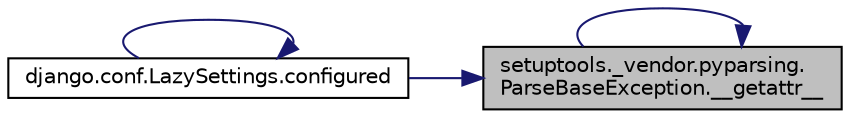 digraph "setuptools._vendor.pyparsing.ParseBaseException.__getattr__"
{
 // LATEX_PDF_SIZE
  edge [fontname="Helvetica",fontsize="10",labelfontname="Helvetica",labelfontsize="10"];
  node [fontname="Helvetica",fontsize="10",shape=record];
  rankdir="RL";
  Node1 [label="setuptools._vendor.pyparsing.\lParseBaseException.__getattr__",height=0.2,width=0.4,color="black", fillcolor="grey75", style="filled", fontcolor="black",tooltip=" "];
  Node1 -> Node1 [dir="back",color="midnightblue",fontsize="10",style="solid",fontname="Helvetica"];
  Node1 -> Node2 [dir="back",color="midnightblue",fontsize="10",style="solid",fontname="Helvetica"];
  Node2 [label="django.conf.LazySettings.configured",height=0.2,width=0.4,color="black", fillcolor="white", style="filled",URL="$dc/d44/classdjango_1_1conf_1_1_lazy_settings.html#a7ed7bcef467d27210611e7d9dceeac14",tooltip=" "];
  Node2 -> Node2 [dir="back",color="midnightblue",fontsize="10",style="solid",fontname="Helvetica"];
}
